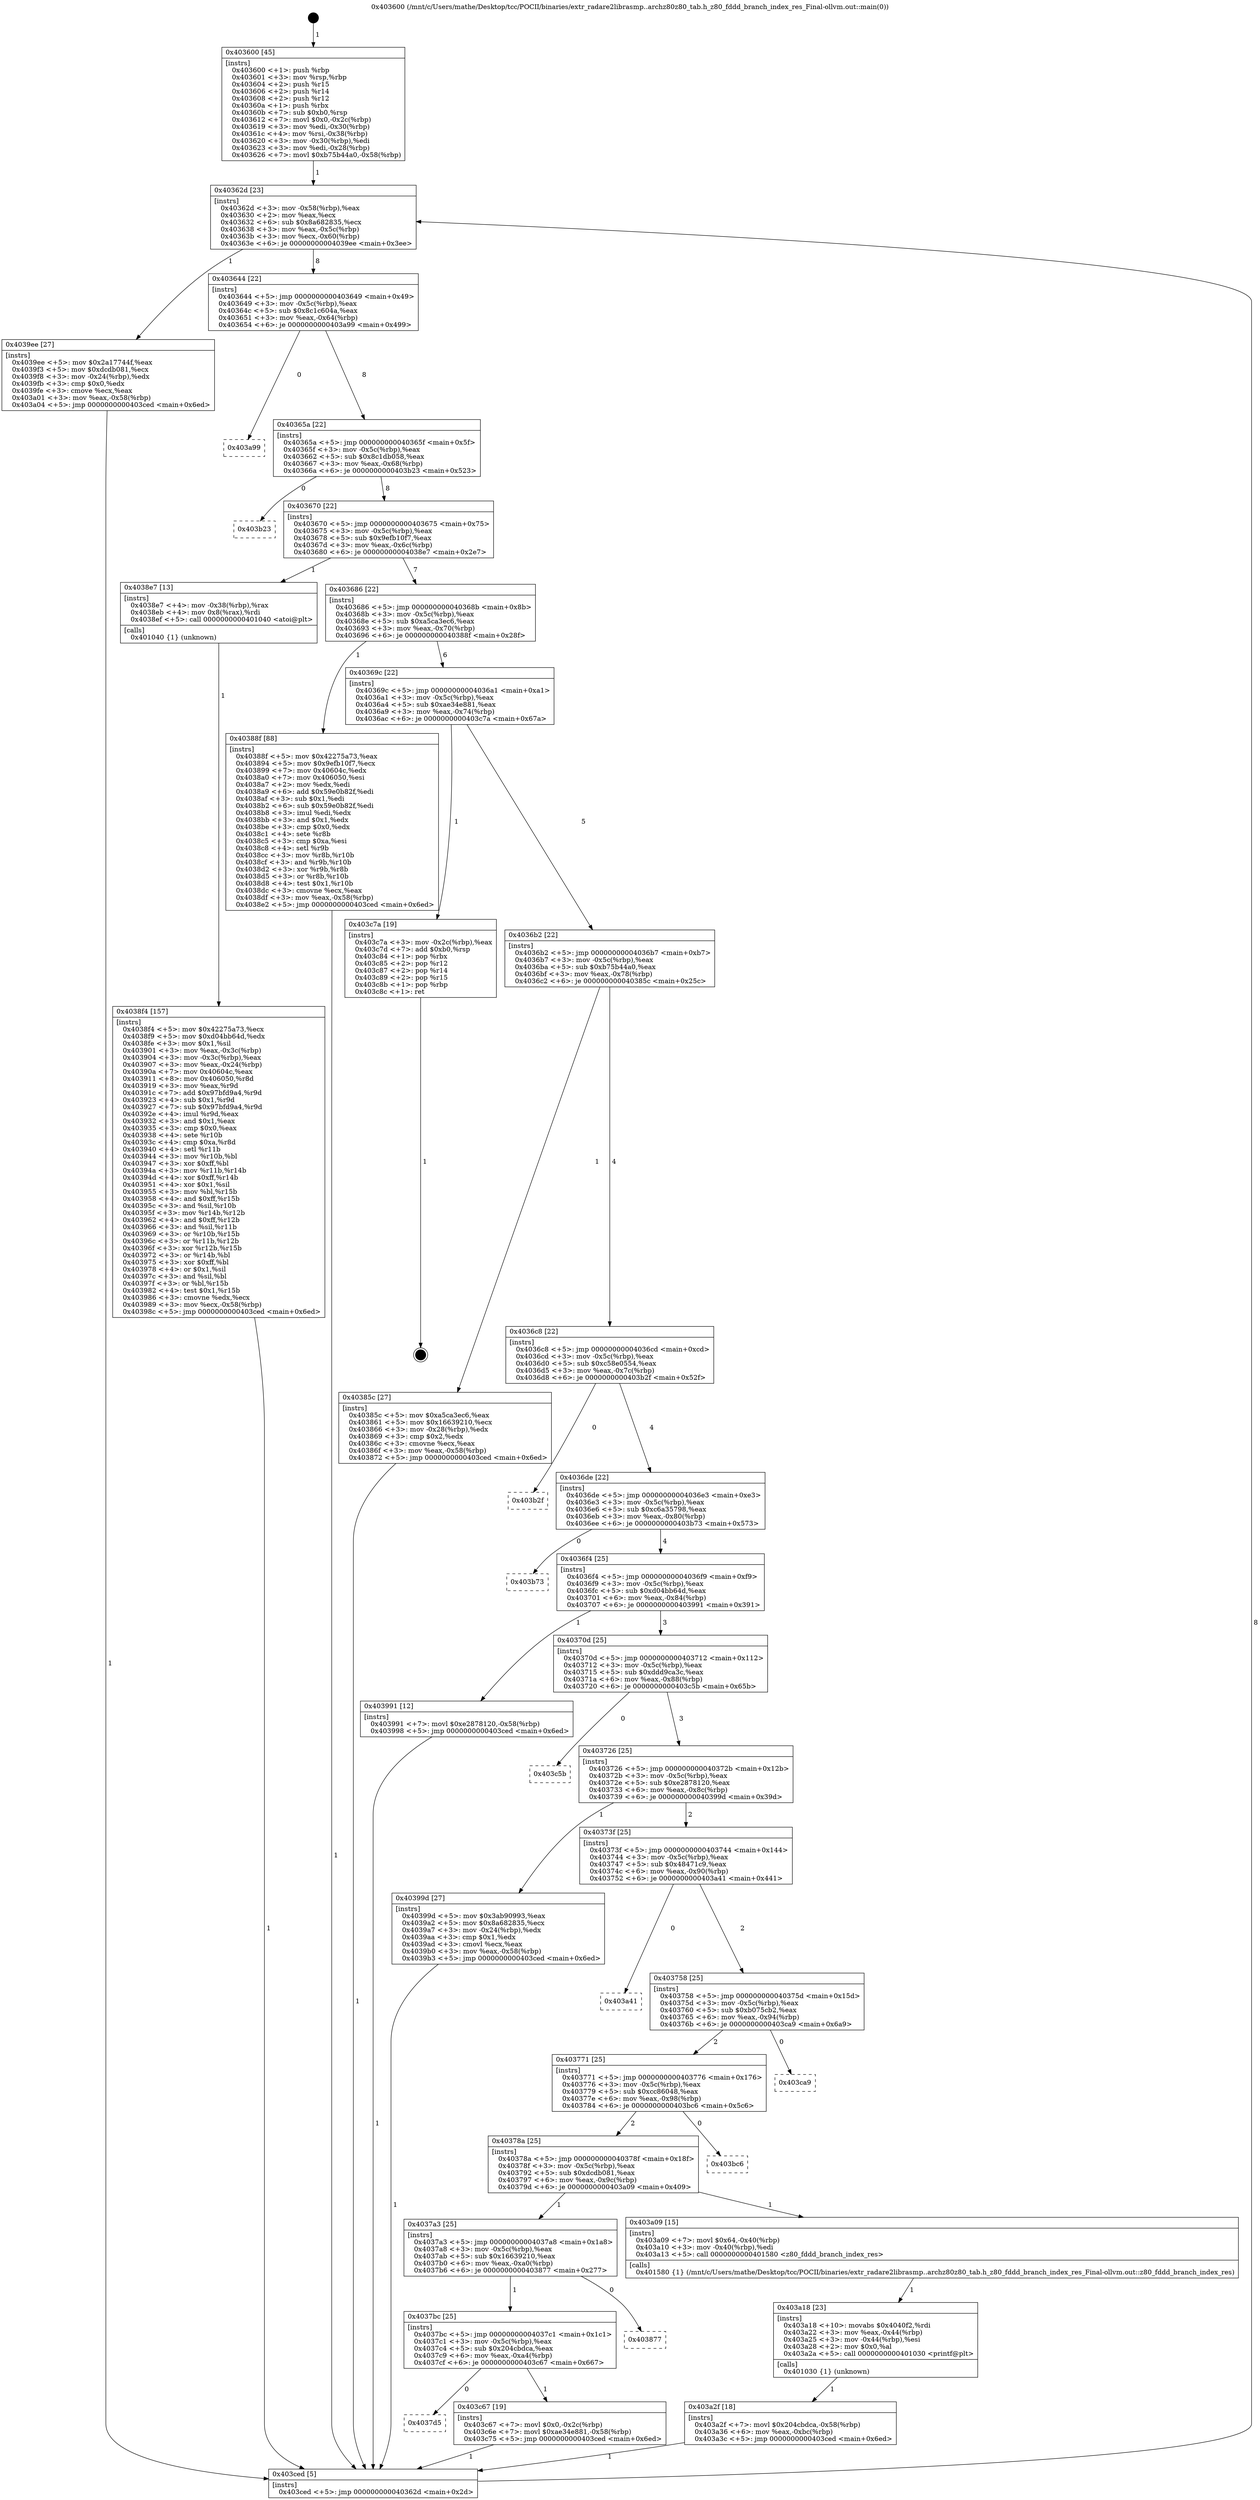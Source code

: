 digraph "0x403600" {
  label = "0x403600 (/mnt/c/Users/mathe/Desktop/tcc/POCII/binaries/extr_radare2librasmp..archz80z80_tab.h_z80_fddd_branch_index_res_Final-ollvm.out::main(0))"
  labelloc = "t"
  node[shape=record]

  Entry [label="",width=0.3,height=0.3,shape=circle,fillcolor=black,style=filled]
  "0x40362d" [label="{
     0x40362d [23]\l
     | [instrs]\l
     &nbsp;&nbsp;0x40362d \<+3\>: mov -0x58(%rbp),%eax\l
     &nbsp;&nbsp;0x403630 \<+2\>: mov %eax,%ecx\l
     &nbsp;&nbsp;0x403632 \<+6\>: sub $0x8a682835,%ecx\l
     &nbsp;&nbsp;0x403638 \<+3\>: mov %eax,-0x5c(%rbp)\l
     &nbsp;&nbsp;0x40363b \<+3\>: mov %ecx,-0x60(%rbp)\l
     &nbsp;&nbsp;0x40363e \<+6\>: je 00000000004039ee \<main+0x3ee\>\l
  }"]
  "0x4039ee" [label="{
     0x4039ee [27]\l
     | [instrs]\l
     &nbsp;&nbsp;0x4039ee \<+5\>: mov $0x2a17744f,%eax\l
     &nbsp;&nbsp;0x4039f3 \<+5\>: mov $0xdcdb081,%ecx\l
     &nbsp;&nbsp;0x4039f8 \<+3\>: mov -0x24(%rbp),%edx\l
     &nbsp;&nbsp;0x4039fb \<+3\>: cmp $0x0,%edx\l
     &nbsp;&nbsp;0x4039fe \<+3\>: cmove %ecx,%eax\l
     &nbsp;&nbsp;0x403a01 \<+3\>: mov %eax,-0x58(%rbp)\l
     &nbsp;&nbsp;0x403a04 \<+5\>: jmp 0000000000403ced \<main+0x6ed\>\l
  }"]
  "0x403644" [label="{
     0x403644 [22]\l
     | [instrs]\l
     &nbsp;&nbsp;0x403644 \<+5\>: jmp 0000000000403649 \<main+0x49\>\l
     &nbsp;&nbsp;0x403649 \<+3\>: mov -0x5c(%rbp),%eax\l
     &nbsp;&nbsp;0x40364c \<+5\>: sub $0x8c1c604a,%eax\l
     &nbsp;&nbsp;0x403651 \<+3\>: mov %eax,-0x64(%rbp)\l
     &nbsp;&nbsp;0x403654 \<+6\>: je 0000000000403a99 \<main+0x499\>\l
  }"]
  Exit [label="",width=0.3,height=0.3,shape=circle,fillcolor=black,style=filled,peripheries=2]
  "0x403a99" [label="{
     0x403a99\l
  }", style=dashed]
  "0x40365a" [label="{
     0x40365a [22]\l
     | [instrs]\l
     &nbsp;&nbsp;0x40365a \<+5\>: jmp 000000000040365f \<main+0x5f\>\l
     &nbsp;&nbsp;0x40365f \<+3\>: mov -0x5c(%rbp),%eax\l
     &nbsp;&nbsp;0x403662 \<+5\>: sub $0x8c1db058,%eax\l
     &nbsp;&nbsp;0x403667 \<+3\>: mov %eax,-0x68(%rbp)\l
     &nbsp;&nbsp;0x40366a \<+6\>: je 0000000000403b23 \<main+0x523\>\l
  }"]
  "0x4037d5" [label="{
     0x4037d5\l
  }", style=dashed]
  "0x403b23" [label="{
     0x403b23\l
  }", style=dashed]
  "0x403670" [label="{
     0x403670 [22]\l
     | [instrs]\l
     &nbsp;&nbsp;0x403670 \<+5\>: jmp 0000000000403675 \<main+0x75\>\l
     &nbsp;&nbsp;0x403675 \<+3\>: mov -0x5c(%rbp),%eax\l
     &nbsp;&nbsp;0x403678 \<+5\>: sub $0x9efb10f7,%eax\l
     &nbsp;&nbsp;0x40367d \<+3\>: mov %eax,-0x6c(%rbp)\l
     &nbsp;&nbsp;0x403680 \<+6\>: je 00000000004038e7 \<main+0x2e7\>\l
  }"]
  "0x403c67" [label="{
     0x403c67 [19]\l
     | [instrs]\l
     &nbsp;&nbsp;0x403c67 \<+7\>: movl $0x0,-0x2c(%rbp)\l
     &nbsp;&nbsp;0x403c6e \<+7\>: movl $0xae34e881,-0x58(%rbp)\l
     &nbsp;&nbsp;0x403c75 \<+5\>: jmp 0000000000403ced \<main+0x6ed\>\l
  }"]
  "0x4038e7" [label="{
     0x4038e7 [13]\l
     | [instrs]\l
     &nbsp;&nbsp;0x4038e7 \<+4\>: mov -0x38(%rbp),%rax\l
     &nbsp;&nbsp;0x4038eb \<+4\>: mov 0x8(%rax),%rdi\l
     &nbsp;&nbsp;0x4038ef \<+5\>: call 0000000000401040 \<atoi@plt\>\l
     | [calls]\l
     &nbsp;&nbsp;0x401040 \{1\} (unknown)\l
  }"]
  "0x403686" [label="{
     0x403686 [22]\l
     | [instrs]\l
     &nbsp;&nbsp;0x403686 \<+5\>: jmp 000000000040368b \<main+0x8b\>\l
     &nbsp;&nbsp;0x40368b \<+3\>: mov -0x5c(%rbp),%eax\l
     &nbsp;&nbsp;0x40368e \<+5\>: sub $0xa5ca3ec6,%eax\l
     &nbsp;&nbsp;0x403693 \<+3\>: mov %eax,-0x70(%rbp)\l
     &nbsp;&nbsp;0x403696 \<+6\>: je 000000000040388f \<main+0x28f\>\l
  }"]
  "0x4037bc" [label="{
     0x4037bc [25]\l
     | [instrs]\l
     &nbsp;&nbsp;0x4037bc \<+5\>: jmp 00000000004037c1 \<main+0x1c1\>\l
     &nbsp;&nbsp;0x4037c1 \<+3\>: mov -0x5c(%rbp),%eax\l
     &nbsp;&nbsp;0x4037c4 \<+5\>: sub $0x204cbdca,%eax\l
     &nbsp;&nbsp;0x4037c9 \<+6\>: mov %eax,-0xa4(%rbp)\l
     &nbsp;&nbsp;0x4037cf \<+6\>: je 0000000000403c67 \<main+0x667\>\l
  }"]
  "0x40388f" [label="{
     0x40388f [88]\l
     | [instrs]\l
     &nbsp;&nbsp;0x40388f \<+5\>: mov $0x42275a73,%eax\l
     &nbsp;&nbsp;0x403894 \<+5\>: mov $0x9efb10f7,%ecx\l
     &nbsp;&nbsp;0x403899 \<+7\>: mov 0x40604c,%edx\l
     &nbsp;&nbsp;0x4038a0 \<+7\>: mov 0x406050,%esi\l
     &nbsp;&nbsp;0x4038a7 \<+2\>: mov %edx,%edi\l
     &nbsp;&nbsp;0x4038a9 \<+6\>: add $0x59e0b82f,%edi\l
     &nbsp;&nbsp;0x4038af \<+3\>: sub $0x1,%edi\l
     &nbsp;&nbsp;0x4038b2 \<+6\>: sub $0x59e0b82f,%edi\l
     &nbsp;&nbsp;0x4038b8 \<+3\>: imul %edi,%edx\l
     &nbsp;&nbsp;0x4038bb \<+3\>: and $0x1,%edx\l
     &nbsp;&nbsp;0x4038be \<+3\>: cmp $0x0,%edx\l
     &nbsp;&nbsp;0x4038c1 \<+4\>: sete %r8b\l
     &nbsp;&nbsp;0x4038c5 \<+3\>: cmp $0xa,%esi\l
     &nbsp;&nbsp;0x4038c8 \<+4\>: setl %r9b\l
     &nbsp;&nbsp;0x4038cc \<+3\>: mov %r8b,%r10b\l
     &nbsp;&nbsp;0x4038cf \<+3\>: and %r9b,%r10b\l
     &nbsp;&nbsp;0x4038d2 \<+3\>: xor %r9b,%r8b\l
     &nbsp;&nbsp;0x4038d5 \<+3\>: or %r8b,%r10b\l
     &nbsp;&nbsp;0x4038d8 \<+4\>: test $0x1,%r10b\l
     &nbsp;&nbsp;0x4038dc \<+3\>: cmovne %ecx,%eax\l
     &nbsp;&nbsp;0x4038df \<+3\>: mov %eax,-0x58(%rbp)\l
     &nbsp;&nbsp;0x4038e2 \<+5\>: jmp 0000000000403ced \<main+0x6ed\>\l
  }"]
  "0x40369c" [label="{
     0x40369c [22]\l
     | [instrs]\l
     &nbsp;&nbsp;0x40369c \<+5\>: jmp 00000000004036a1 \<main+0xa1\>\l
     &nbsp;&nbsp;0x4036a1 \<+3\>: mov -0x5c(%rbp),%eax\l
     &nbsp;&nbsp;0x4036a4 \<+5\>: sub $0xae34e881,%eax\l
     &nbsp;&nbsp;0x4036a9 \<+3\>: mov %eax,-0x74(%rbp)\l
     &nbsp;&nbsp;0x4036ac \<+6\>: je 0000000000403c7a \<main+0x67a\>\l
  }"]
  "0x403877" [label="{
     0x403877\l
  }", style=dashed]
  "0x403c7a" [label="{
     0x403c7a [19]\l
     | [instrs]\l
     &nbsp;&nbsp;0x403c7a \<+3\>: mov -0x2c(%rbp),%eax\l
     &nbsp;&nbsp;0x403c7d \<+7\>: add $0xb0,%rsp\l
     &nbsp;&nbsp;0x403c84 \<+1\>: pop %rbx\l
     &nbsp;&nbsp;0x403c85 \<+2\>: pop %r12\l
     &nbsp;&nbsp;0x403c87 \<+2\>: pop %r14\l
     &nbsp;&nbsp;0x403c89 \<+2\>: pop %r15\l
     &nbsp;&nbsp;0x403c8b \<+1\>: pop %rbp\l
     &nbsp;&nbsp;0x403c8c \<+1\>: ret\l
  }"]
  "0x4036b2" [label="{
     0x4036b2 [22]\l
     | [instrs]\l
     &nbsp;&nbsp;0x4036b2 \<+5\>: jmp 00000000004036b7 \<main+0xb7\>\l
     &nbsp;&nbsp;0x4036b7 \<+3\>: mov -0x5c(%rbp),%eax\l
     &nbsp;&nbsp;0x4036ba \<+5\>: sub $0xb75b44a0,%eax\l
     &nbsp;&nbsp;0x4036bf \<+3\>: mov %eax,-0x78(%rbp)\l
     &nbsp;&nbsp;0x4036c2 \<+6\>: je 000000000040385c \<main+0x25c\>\l
  }"]
  "0x403a2f" [label="{
     0x403a2f [18]\l
     | [instrs]\l
     &nbsp;&nbsp;0x403a2f \<+7\>: movl $0x204cbdca,-0x58(%rbp)\l
     &nbsp;&nbsp;0x403a36 \<+6\>: mov %eax,-0xbc(%rbp)\l
     &nbsp;&nbsp;0x403a3c \<+5\>: jmp 0000000000403ced \<main+0x6ed\>\l
  }"]
  "0x40385c" [label="{
     0x40385c [27]\l
     | [instrs]\l
     &nbsp;&nbsp;0x40385c \<+5\>: mov $0xa5ca3ec6,%eax\l
     &nbsp;&nbsp;0x403861 \<+5\>: mov $0x16639210,%ecx\l
     &nbsp;&nbsp;0x403866 \<+3\>: mov -0x28(%rbp),%edx\l
     &nbsp;&nbsp;0x403869 \<+3\>: cmp $0x2,%edx\l
     &nbsp;&nbsp;0x40386c \<+3\>: cmovne %ecx,%eax\l
     &nbsp;&nbsp;0x40386f \<+3\>: mov %eax,-0x58(%rbp)\l
     &nbsp;&nbsp;0x403872 \<+5\>: jmp 0000000000403ced \<main+0x6ed\>\l
  }"]
  "0x4036c8" [label="{
     0x4036c8 [22]\l
     | [instrs]\l
     &nbsp;&nbsp;0x4036c8 \<+5\>: jmp 00000000004036cd \<main+0xcd\>\l
     &nbsp;&nbsp;0x4036cd \<+3\>: mov -0x5c(%rbp),%eax\l
     &nbsp;&nbsp;0x4036d0 \<+5\>: sub $0xc58e0554,%eax\l
     &nbsp;&nbsp;0x4036d5 \<+3\>: mov %eax,-0x7c(%rbp)\l
     &nbsp;&nbsp;0x4036d8 \<+6\>: je 0000000000403b2f \<main+0x52f\>\l
  }"]
  "0x403ced" [label="{
     0x403ced [5]\l
     | [instrs]\l
     &nbsp;&nbsp;0x403ced \<+5\>: jmp 000000000040362d \<main+0x2d\>\l
  }"]
  "0x403600" [label="{
     0x403600 [45]\l
     | [instrs]\l
     &nbsp;&nbsp;0x403600 \<+1\>: push %rbp\l
     &nbsp;&nbsp;0x403601 \<+3\>: mov %rsp,%rbp\l
     &nbsp;&nbsp;0x403604 \<+2\>: push %r15\l
     &nbsp;&nbsp;0x403606 \<+2\>: push %r14\l
     &nbsp;&nbsp;0x403608 \<+2\>: push %r12\l
     &nbsp;&nbsp;0x40360a \<+1\>: push %rbx\l
     &nbsp;&nbsp;0x40360b \<+7\>: sub $0xb0,%rsp\l
     &nbsp;&nbsp;0x403612 \<+7\>: movl $0x0,-0x2c(%rbp)\l
     &nbsp;&nbsp;0x403619 \<+3\>: mov %edi,-0x30(%rbp)\l
     &nbsp;&nbsp;0x40361c \<+4\>: mov %rsi,-0x38(%rbp)\l
     &nbsp;&nbsp;0x403620 \<+3\>: mov -0x30(%rbp),%edi\l
     &nbsp;&nbsp;0x403623 \<+3\>: mov %edi,-0x28(%rbp)\l
     &nbsp;&nbsp;0x403626 \<+7\>: movl $0xb75b44a0,-0x58(%rbp)\l
  }"]
  "0x4038f4" [label="{
     0x4038f4 [157]\l
     | [instrs]\l
     &nbsp;&nbsp;0x4038f4 \<+5\>: mov $0x42275a73,%ecx\l
     &nbsp;&nbsp;0x4038f9 \<+5\>: mov $0xd04bb64d,%edx\l
     &nbsp;&nbsp;0x4038fe \<+3\>: mov $0x1,%sil\l
     &nbsp;&nbsp;0x403901 \<+3\>: mov %eax,-0x3c(%rbp)\l
     &nbsp;&nbsp;0x403904 \<+3\>: mov -0x3c(%rbp),%eax\l
     &nbsp;&nbsp;0x403907 \<+3\>: mov %eax,-0x24(%rbp)\l
     &nbsp;&nbsp;0x40390a \<+7\>: mov 0x40604c,%eax\l
     &nbsp;&nbsp;0x403911 \<+8\>: mov 0x406050,%r8d\l
     &nbsp;&nbsp;0x403919 \<+3\>: mov %eax,%r9d\l
     &nbsp;&nbsp;0x40391c \<+7\>: add $0x97bfd9a4,%r9d\l
     &nbsp;&nbsp;0x403923 \<+4\>: sub $0x1,%r9d\l
     &nbsp;&nbsp;0x403927 \<+7\>: sub $0x97bfd9a4,%r9d\l
     &nbsp;&nbsp;0x40392e \<+4\>: imul %r9d,%eax\l
     &nbsp;&nbsp;0x403932 \<+3\>: and $0x1,%eax\l
     &nbsp;&nbsp;0x403935 \<+3\>: cmp $0x0,%eax\l
     &nbsp;&nbsp;0x403938 \<+4\>: sete %r10b\l
     &nbsp;&nbsp;0x40393c \<+4\>: cmp $0xa,%r8d\l
     &nbsp;&nbsp;0x403940 \<+4\>: setl %r11b\l
     &nbsp;&nbsp;0x403944 \<+3\>: mov %r10b,%bl\l
     &nbsp;&nbsp;0x403947 \<+3\>: xor $0xff,%bl\l
     &nbsp;&nbsp;0x40394a \<+3\>: mov %r11b,%r14b\l
     &nbsp;&nbsp;0x40394d \<+4\>: xor $0xff,%r14b\l
     &nbsp;&nbsp;0x403951 \<+4\>: xor $0x1,%sil\l
     &nbsp;&nbsp;0x403955 \<+3\>: mov %bl,%r15b\l
     &nbsp;&nbsp;0x403958 \<+4\>: and $0xff,%r15b\l
     &nbsp;&nbsp;0x40395c \<+3\>: and %sil,%r10b\l
     &nbsp;&nbsp;0x40395f \<+3\>: mov %r14b,%r12b\l
     &nbsp;&nbsp;0x403962 \<+4\>: and $0xff,%r12b\l
     &nbsp;&nbsp;0x403966 \<+3\>: and %sil,%r11b\l
     &nbsp;&nbsp;0x403969 \<+3\>: or %r10b,%r15b\l
     &nbsp;&nbsp;0x40396c \<+3\>: or %r11b,%r12b\l
     &nbsp;&nbsp;0x40396f \<+3\>: xor %r12b,%r15b\l
     &nbsp;&nbsp;0x403972 \<+3\>: or %r14b,%bl\l
     &nbsp;&nbsp;0x403975 \<+3\>: xor $0xff,%bl\l
     &nbsp;&nbsp;0x403978 \<+4\>: or $0x1,%sil\l
     &nbsp;&nbsp;0x40397c \<+3\>: and %sil,%bl\l
     &nbsp;&nbsp;0x40397f \<+3\>: or %bl,%r15b\l
     &nbsp;&nbsp;0x403982 \<+4\>: test $0x1,%r15b\l
     &nbsp;&nbsp;0x403986 \<+3\>: cmovne %edx,%ecx\l
     &nbsp;&nbsp;0x403989 \<+3\>: mov %ecx,-0x58(%rbp)\l
     &nbsp;&nbsp;0x40398c \<+5\>: jmp 0000000000403ced \<main+0x6ed\>\l
  }"]
  "0x403a18" [label="{
     0x403a18 [23]\l
     | [instrs]\l
     &nbsp;&nbsp;0x403a18 \<+10\>: movabs $0x4040f2,%rdi\l
     &nbsp;&nbsp;0x403a22 \<+3\>: mov %eax,-0x44(%rbp)\l
     &nbsp;&nbsp;0x403a25 \<+3\>: mov -0x44(%rbp),%esi\l
     &nbsp;&nbsp;0x403a28 \<+2\>: mov $0x0,%al\l
     &nbsp;&nbsp;0x403a2a \<+5\>: call 0000000000401030 \<printf@plt\>\l
     | [calls]\l
     &nbsp;&nbsp;0x401030 \{1\} (unknown)\l
  }"]
  "0x403b2f" [label="{
     0x403b2f\l
  }", style=dashed]
  "0x4036de" [label="{
     0x4036de [22]\l
     | [instrs]\l
     &nbsp;&nbsp;0x4036de \<+5\>: jmp 00000000004036e3 \<main+0xe3\>\l
     &nbsp;&nbsp;0x4036e3 \<+3\>: mov -0x5c(%rbp),%eax\l
     &nbsp;&nbsp;0x4036e6 \<+5\>: sub $0xc6a35798,%eax\l
     &nbsp;&nbsp;0x4036eb \<+3\>: mov %eax,-0x80(%rbp)\l
     &nbsp;&nbsp;0x4036ee \<+6\>: je 0000000000403b73 \<main+0x573\>\l
  }"]
  "0x4037a3" [label="{
     0x4037a3 [25]\l
     | [instrs]\l
     &nbsp;&nbsp;0x4037a3 \<+5\>: jmp 00000000004037a8 \<main+0x1a8\>\l
     &nbsp;&nbsp;0x4037a8 \<+3\>: mov -0x5c(%rbp),%eax\l
     &nbsp;&nbsp;0x4037ab \<+5\>: sub $0x16639210,%eax\l
     &nbsp;&nbsp;0x4037b0 \<+6\>: mov %eax,-0xa0(%rbp)\l
     &nbsp;&nbsp;0x4037b6 \<+6\>: je 0000000000403877 \<main+0x277\>\l
  }"]
  "0x403b73" [label="{
     0x403b73\l
  }", style=dashed]
  "0x4036f4" [label="{
     0x4036f4 [25]\l
     | [instrs]\l
     &nbsp;&nbsp;0x4036f4 \<+5\>: jmp 00000000004036f9 \<main+0xf9\>\l
     &nbsp;&nbsp;0x4036f9 \<+3\>: mov -0x5c(%rbp),%eax\l
     &nbsp;&nbsp;0x4036fc \<+5\>: sub $0xd04bb64d,%eax\l
     &nbsp;&nbsp;0x403701 \<+6\>: mov %eax,-0x84(%rbp)\l
     &nbsp;&nbsp;0x403707 \<+6\>: je 0000000000403991 \<main+0x391\>\l
  }"]
  "0x403a09" [label="{
     0x403a09 [15]\l
     | [instrs]\l
     &nbsp;&nbsp;0x403a09 \<+7\>: movl $0x64,-0x40(%rbp)\l
     &nbsp;&nbsp;0x403a10 \<+3\>: mov -0x40(%rbp),%edi\l
     &nbsp;&nbsp;0x403a13 \<+5\>: call 0000000000401580 \<z80_fddd_branch_index_res\>\l
     | [calls]\l
     &nbsp;&nbsp;0x401580 \{1\} (/mnt/c/Users/mathe/Desktop/tcc/POCII/binaries/extr_radare2librasmp..archz80z80_tab.h_z80_fddd_branch_index_res_Final-ollvm.out::z80_fddd_branch_index_res)\l
  }"]
  "0x403991" [label="{
     0x403991 [12]\l
     | [instrs]\l
     &nbsp;&nbsp;0x403991 \<+7\>: movl $0xe2878120,-0x58(%rbp)\l
     &nbsp;&nbsp;0x403998 \<+5\>: jmp 0000000000403ced \<main+0x6ed\>\l
  }"]
  "0x40370d" [label="{
     0x40370d [25]\l
     | [instrs]\l
     &nbsp;&nbsp;0x40370d \<+5\>: jmp 0000000000403712 \<main+0x112\>\l
     &nbsp;&nbsp;0x403712 \<+3\>: mov -0x5c(%rbp),%eax\l
     &nbsp;&nbsp;0x403715 \<+5\>: sub $0xddd9ca3c,%eax\l
     &nbsp;&nbsp;0x40371a \<+6\>: mov %eax,-0x88(%rbp)\l
     &nbsp;&nbsp;0x403720 \<+6\>: je 0000000000403c5b \<main+0x65b\>\l
  }"]
  "0x40378a" [label="{
     0x40378a [25]\l
     | [instrs]\l
     &nbsp;&nbsp;0x40378a \<+5\>: jmp 000000000040378f \<main+0x18f\>\l
     &nbsp;&nbsp;0x40378f \<+3\>: mov -0x5c(%rbp),%eax\l
     &nbsp;&nbsp;0x403792 \<+5\>: sub $0xdcdb081,%eax\l
     &nbsp;&nbsp;0x403797 \<+6\>: mov %eax,-0x9c(%rbp)\l
     &nbsp;&nbsp;0x40379d \<+6\>: je 0000000000403a09 \<main+0x409\>\l
  }"]
  "0x403c5b" [label="{
     0x403c5b\l
  }", style=dashed]
  "0x403726" [label="{
     0x403726 [25]\l
     | [instrs]\l
     &nbsp;&nbsp;0x403726 \<+5\>: jmp 000000000040372b \<main+0x12b\>\l
     &nbsp;&nbsp;0x40372b \<+3\>: mov -0x5c(%rbp),%eax\l
     &nbsp;&nbsp;0x40372e \<+5\>: sub $0xe2878120,%eax\l
     &nbsp;&nbsp;0x403733 \<+6\>: mov %eax,-0x8c(%rbp)\l
     &nbsp;&nbsp;0x403739 \<+6\>: je 000000000040399d \<main+0x39d\>\l
  }"]
  "0x403bc6" [label="{
     0x403bc6\l
  }", style=dashed]
  "0x40399d" [label="{
     0x40399d [27]\l
     | [instrs]\l
     &nbsp;&nbsp;0x40399d \<+5\>: mov $0x3ab90993,%eax\l
     &nbsp;&nbsp;0x4039a2 \<+5\>: mov $0x8a682835,%ecx\l
     &nbsp;&nbsp;0x4039a7 \<+3\>: mov -0x24(%rbp),%edx\l
     &nbsp;&nbsp;0x4039aa \<+3\>: cmp $0x1,%edx\l
     &nbsp;&nbsp;0x4039ad \<+3\>: cmovl %ecx,%eax\l
     &nbsp;&nbsp;0x4039b0 \<+3\>: mov %eax,-0x58(%rbp)\l
     &nbsp;&nbsp;0x4039b3 \<+5\>: jmp 0000000000403ced \<main+0x6ed\>\l
  }"]
  "0x40373f" [label="{
     0x40373f [25]\l
     | [instrs]\l
     &nbsp;&nbsp;0x40373f \<+5\>: jmp 0000000000403744 \<main+0x144\>\l
     &nbsp;&nbsp;0x403744 \<+3\>: mov -0x5c(%rbp),%eax\l
     &nbsp;&nbsp;0x403747 \<+5\>: sub $0x48471c9,%eax\l
     &nbsp;&nbsp;0x40374c \<+6\>: mov %eax,-0x90(%rbp)\l
     &nbsp;&nbsp;0x403752 \<+6\>: je 0000000000403a41 \<main+0x441\>\l
  }"]
  "0x403771" [label="{
     0x403771 [25]\l
     | [instrs]\l
     &nbsp;&nbsp;0x403771 \<+5\>: jmp 0000000000403776 \<main+0x176\>\l
     &nbsp;&nbsp;0x403776 \<+3\>: mov -0x5c(%rbp),%eax\l
     &nbsp;&nbsp;0x403779 \<+5\>: sub $0xcc86048,%eax\l
     &nbsp;&nbsp;0x40377e \<+6\>: mov %eax,-0x98(%rbp)\l
     &nbsp;&nbsp;0x403784 \<+6\>: je 0000000000403bc6 \<main+0x5c6\>\l
  }"]
  "0x403a41" [label="{
     0x403a41\l
  }", style=dashed]
  "0x403758" [label="{
     0x403758 [25]\l
     | [instrs]\l
     &nbsp;&nbsp;0x403758 \<+5\>: jmp 000000000040375d \<main+0x15d\>\l
     &nbsp;&nbsp;0x40375d \<+3\>: mov -0x5c(%rbp),%eax\l
     &nbsp;&nbsp;0x403760 \<+5\>: sub $0xb075cb2,%eax\l
     &nbsp;&nbsp;0x403765 \<+6\>: mov %eax,-0x94(%rbp)\l
     &nbsp;&nbsp;0x40376b \<+6\>: je 0000000000403ca9 \<main+0x6a9\>\l
  }"]
  "0x403ca9" [label="{
     0x403ca9\l
  }", style=dashed]
  Entry -> "0x403600" [label=" 1"]
  "0x40362d" -> "0x4039ee" [label=" 1"]
  "0x40362d" -> "0x403644" [label=" 8"]
  "0x403c7a" -> Exit [label=" 1"]
  "0x403644" -> "0x403a99" [label=" 0"]
  "0x403644" -> "0x40365a" [label=" 8"]
  "0x403c67" -> "0x403ced" [label=" 1"]
  "0x40365a" -> "0x403b23" [label=" 0"]
  "0x40365a" -> "0x403670" [label=" 8"]
  "0x4037bc" -> "0x4037d5" [label=" 0"]
  "0x403670" -> "0x4038e7" [label=" 1"]
  "0x403670" -> "0x403686" [label=" 7"]
  "0x4037bc" -> "0x403c67" [label=" 1"]
  "0x403686" -> "0x40388f" [label=" 1"]
  "0x403686" -> "0x40369c" [label=" 6"]
  "0x4037a3" -> "0x4037bc" [label=" 1"]
  "0x40369c" -> "0x403c7a" [label=" 1"]
  "0x40369c" -> "0x4036b2" [label=" 5"]
  "0x4037a3" -> "0x403877" [label=" 0"]
  "0x4036b2" -> "0x40385c" [label=" 1"]
  "0x4036b2" -> "0x4036c8" [label=" 4"]
  "0x40385c" -> "0x403ced" [label=" 1"]
  "0x403600" -> "0x40362d" [label=" 1"]
  "0x403ced" -> "0x40362d" [label=" 8"]
  "0x40388f" -> "0x403ced" [label=" 1"]
  "0x4038e7" -> "0x4038f4" [label=" 1"]
  "0x4038f4" -> "0x403ced" [label=" 1"]
  "0x403a2f" -> "0x403ced" [label=" 1"]
  "0x4036c8" -> "0x403b2f" [label=" 0"]
  "0x4036c8" -> "0x4036de" [label=" 4"]
  "0x403a18" -> "0x403a2f" [label=" 1"]
  "0x4036de" -> "0x403b73" [label=" 0"]
  "0x4036de" -> "0x4036f4" [label=" 4"]
  "0x403a09" -> "0x403a18" [label=" 1"]
  "0x4036f4" -> "0x403991" [label=" 1"]
  "0x4036f4" -> "0x40370d" [label=" 3"]
  "0x403991" -> "0x403ced" [label=" 1"]
  "0x40378a" -> "0x4037a3" [label=" 1"]
  "0x40370d" -> "0x403c5b" [label=" 0"]
  "0x40370d" -> "0x403726" [label=" 3"]
  "0x40378a" -> "0x403a09" [label=" 1"]
  "0x403726" -> "0x40399d" [label=" 1"]
  "0x403726" -> "0x40373f" [label=" 2"]
  "0x40399d" -> "0x403ced" [label=" 1"]
  "0x4039ee" -> "0x403ced" [label=" 1"]
  "0x403771" -> "0x40378a" [label=" 2"]
  "0x40373f" -> "0x403a41" [label=" 0"]
  "0x40373f" -> "0x403758" [label=" 2"]
  "0x403771" -> "0x403bc6" [label=" 0"]
  "0x403758" -> "0x403ca9" [label=" 0"]
  "0x403758" -> "0x403771" [label=" 2"]
}
